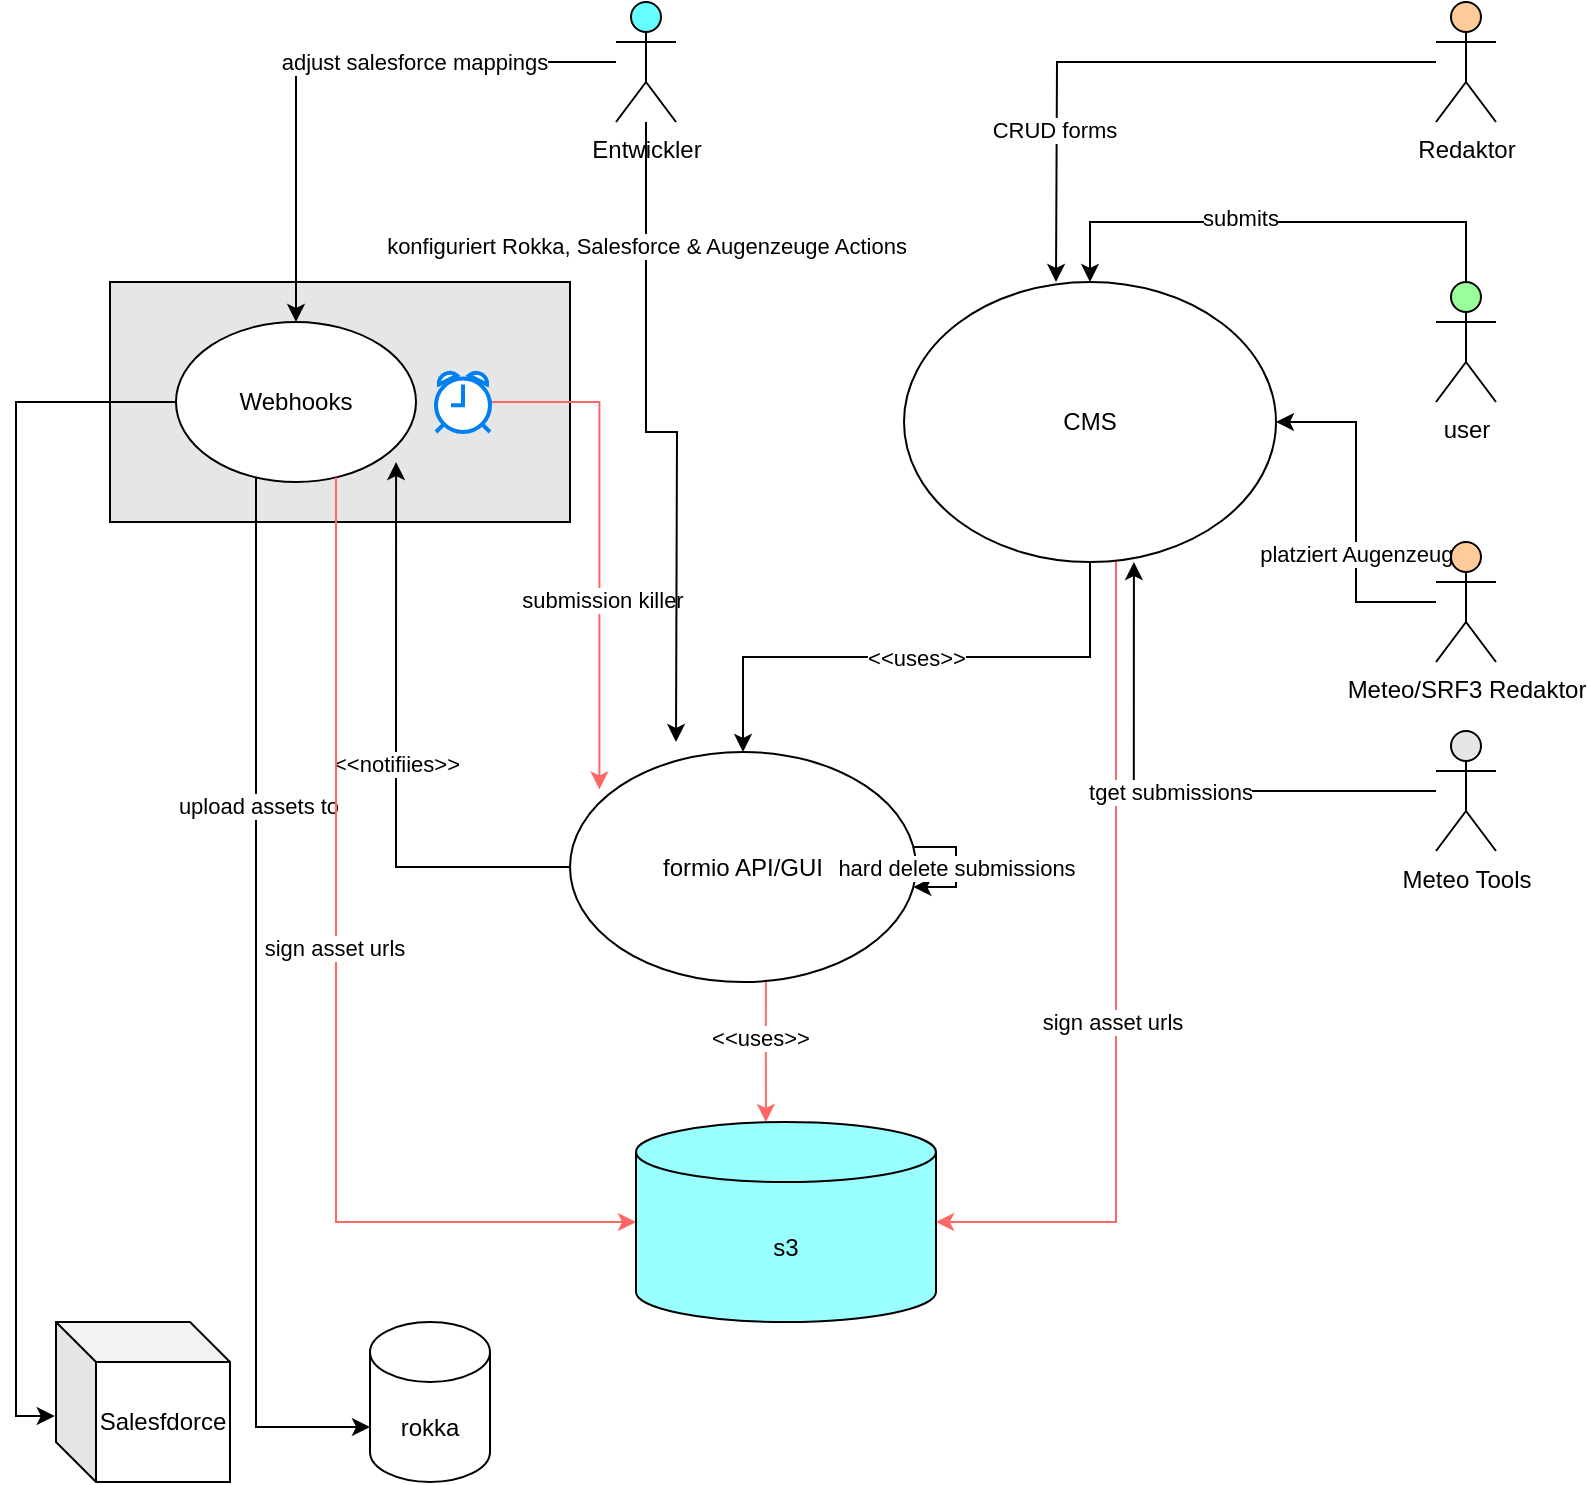 <mxfile version="14.7.6" type="github">
  <diagram id="oveEx5jYTCpdjbijljNK" name="Page-1">
    <mxGraphModel dx="2125" dy="800" grid="1" gridSize="10" guides="1" tooltips="1" connect="1" arrows="1" fold="1" page="1" pageScale="1" pageWidth="827" pageHeight="1169" math="0" shadow="0">
      <root>
        <mxCell id="0" />
        <mxCell id="1" parent="0" />
        <mxCell id="r8Rm52CdiZclR8IaqUJ7-1" value="s3" style="shape=cylinder3;whiteSpace=wrap;html=1;boundedLbl=1;backgroundOutline=1;size=15;fillColor=#99FFFF;" vertex="1" parent="1">
          <mxGeometry x="280" y="720" width="150" height="100" as="geometry" />
        </mxCell>
        <mxCell id="r8Rm52CdiZclR8IaqUJ7-72" style="edgeStyle=orthogonalEdgeStyle;rounded=0;orthogonalLoop=1;jettySize=auto;html=1;fillColor=#FF6666;strokeColor=#FF6666;exitX=0.566;exitY=0.991;exitDx=0;exitDy=0;exitPerimeter=0;entryX=0.433;entryY=0;entryDx=0;entryDy=0;entryPerimeter=0;" edge="1" parent="1" source="r8Rm52CdiZclR8IaqUJ7-4" target="r8Rm52CdiZclR8IaqUJ7-1">
          <mxGeometry relative="1" as="geometry">
            <mxPoint x="345" y="670" as="sourcePoint" />
          </mxGeometry>
        </mxCell>
        <mxCell id="r8Rm52CdiZclR8IaqUJ7-73" value="&amp;lt;&amp;lt;uses&amp;gt;&amp;gt;" style="edgeLabel;html=1;align=center;verticalAlign=middle;resizable=0;points=[];" vertex="1" connectable="0" parent="r8Rm52CdiZclR8IaqUJ7-72">
          <mxGeometry x="-0.193" y="-3" relative="1" as="geometry">
            <mxPoint as="offset" />
          </mxGeometry>
        </mxCell>
        <mxCell id="r8Rm52CdiZclR8IaqUJ7-68" value="" style="rounded=0;whiteSpace=wrap;html=1;fillColor=#E6E6E6;" vertex="1" parent="1">
          <mxGeometry x="17" y="300" width="230" height="120" as="geometry" />
        </mxCell>
        <mxCell id="r8Rm52CdiZclR8IaqUJ7-18" value="&amp;lt;&amp;lt;uses&amp;gt;&amp;gt;" style="edgeStyle=orthogonalEdgeStyle;rounded=0;orthogonalLoop=1;jettySize=auto;html=1;entryX=0.5;entryY=0;entryDx=0;entryDy=0;" edge="1" parent="1" source="r8Rm52CdiZclR8IaqUJ7-2" target="r8Rm52CdiZclR8IaqUJ7-4">
          <mxGeometry relative="1" as="geometry" />
        </mxCell>
        <mxCell id="r8Rm52CdiZclR8IaqUJ7-79" style="edgeStyle=orthogonalEdgeStyle;rounded=0;orthogonalLoop=1;jettySize=auto;html=1;strokeColor=#FF6666;" edge="1" parent="1" source="r8Rm52CdiZclR8IaqUJ7-2">
          <mxGeometry relative="1" as="geometry">
            <mxPoint x="430" y="770" as="targetPoint" />
            <Array as="points">
              <mxPoint x="520" y="770" />
              <mxPoint x="492" y="770" />
            </Array>
          </mxGeometry>
        </mxCell>
        <mxCell id="r8Rm52CdiZclR8IaqUJ7-80" value="sign asset urls" style="edgeLabel;html=1;align=center;verticalAlign=middle;resizable=0;points=[];" vertex="1" connectable="0" parent="r8Rm52CdiZclR8IaqUJ7-79">
          <mxGeometry x="0.093" y="-2" relative="1" as="geometry">
            <mxPoint as="offset" />
          </mxGeometry>
        </mxCell>
        <mxCell id="r8Rm52CdiZclR8IaqUJ7-2" value="CMS" style="ellipse;whiteSpace=wrap;html=1;" vertex="1" parent="1">
          <mxGeometry x="414" y="300" width="186" height="140" as="geometry" />
        </mxCell>
        <mxCell id="r8Rm52CdiZclR8IaqUJ7-7" style="edgeStyle=orthogonalEdgeStyle;rounded=0;orthogonalLoop=1;jettySize=auto;html=1;entryX=0.085;entryY=0.163;entryDx=0;entryDy=0;entryPerimeter=0;startArrow=none;strokeColor=#FF6666;" edge="1" parent="1" source="r8Rm52CdiZclR8IaqUJ7-25" target="r8Rm52CdiZclR8IaqUJ7-4">
          <mxGeometry relative="1" as="geometry">
            <mxPoint x="230" y="390" as="sourcePoint" />
          </mxGeometry>
        </mxCell>
        <mxCell id="r8Rm52CdiZclR8IaqUJ7-8" value="submission killer" style="edgeLabel;html=1;align=center;verticalAlign=middle;resizable=0;points=[];" vertex="1" connectable="0" parent="r8Rm52CdiZclR8IaqUJ7-7">
          <mxGeometry x="0.23" y="1" relative="1" as="geometry">
            <mxPoint as="offset" />
          </mxGeometry>
        </mxCell>
        <mxCell id="r8Rm52CdiZclR8IaqUJ7-37" style="edgeStyle=orthogonalEdgeStyle;rounded=0;orthogonalLoop=1;jettySize=auto;html=1;entryX=0;entryY=0;entryDx=0;entryDy=52.5;entryPerimeter=0;" edge="1" parent="1" source="r8Rm52CdiZclR8IaqUJ7-3" target="r8Rm52CdiZclR8IaqUJ7-36">
          <mxGeometry relative="1" as="geometry">
            <Array as="points">
              <mxPoint x="90" y="873" />
            </Array>
          </mxGeometry>
        </mxCell>
        <mxCell id="r8Rm52CdiZclR8IaqUJ7-86" value="upload assets to" style="edgeLabel;html=1;align=center;verticalAlign=middle;resizable=0;points=[];" vertex="1" connectable="0" parent="r8Rm52CdiZclR8IaqUJ7-37">
          <mxGeometry x="-0.382" y="1" relative="1" as="geometry">
            <mxPoint as="offset" />
          </mxGeometry>
        </mxCell>
        <mxCell id="r8Rm52CdiZclR8IaqUJ7-3" value="Webhooks" style="ellipse;whiteSpace=wrap;html=1;" vertex="1" parent="1">
          <mxGeometry x="50" y="320" width="120" height="80" as="geometry" />
        </mxCell>
        <mxCell id="r8Rm52CdiZclR8IaqUJ7-9" style="edgeStyle=orthogonalEdgeStyle;rounded=0;orthogonalLoop=1;jettySize=auto;html=1;entryX=0.917;entryY=0.875;entryDx=0;entryDy=0;entryPerimeter=0;" edge="1" parent="1" source="r8Rm52CdiZclR8IaqUJ7-4" target="r8Rm52CdiZclR8IaqUJ7-3">
          <mxGeometry relative="1" as="geometry" />
        </mxCell>
        <mxCell id="r8Rm52CdiZclR8IaqUJ7-10" value="&amp;lt;&amp;lt;notifiies&amp;gt;&amp;gt;" style="edgeLabel;html=1;align=center;verticalAlign=middle;resizable=0;points=[];" vertex="1" connectable="0" parent="r8Rm52CdiZclR8IaqUJ7-9">
          <mxGeometry x="-0.038" relative="1" as="geometry">
            <mxPoint as="offset" />
          </mxGeometry>
        </mxCell>
        <mxCell id="r8Rm52CdiZclR8IaqUJ7-4" value="formio API/GUI" style="ellipse;whiteSpace=wrap;html=1;" vertex="1" parent="1">
          <mxGeometry x="247" y="535" width="173" height="115" as="geometry" />
        </mxCell>
        <mxCell id="r8Rm52CdiZclR8IaqUJ7-12" style="edgeStyle=orthogonalEdgeStyle;rounded=0;orthogonalLoop=1;jettySize=auto;html=1;" edge="1" parent="1" source="r8Rm52CdiZclR8IaqUJ7-11">
          <mxGeometry relative="1" as="geometry">
            <mxPoint x="490" y="300" as="targetPoint" />
          </mxGeometry>
        </mxCell>
        <mxCell id="r8Rm52CdiZclR8IaqUJ7-15" value="CRUD forms" style="edgeLabel;html=1;align=center;verticalAlign=middle;resizable=0;points=[];" vertex="1" connectable="0" parent="r8Rm52CdiZclR8IaqUJ7-12">
          <mxGeometry x="0.491" y="-2" relative="1" as="geometry">
            <mxPoint as="offset" />
          </mxGeometry>
        </mxCell>
        <mxCell id="r8Rm52CdiZclR8IaqUJ7-11" value="Redaktor" style="shape=umlActor;verticalLabelPosition=bottom;verticalAlign=top;html=1;outlineConnect=0;fillColor=#FFCC99;" vertex="1" parent="1">
          <mxGeometry x="680" y="160" width="30" height="60" as="geometry" />
        </mxCell>
        <mxCell id="r8Rm52CdiZclR8IaqUJ7-62" style="edgeStyle=orthogonalEdgeStyle;rounded=0;orthogonalLoop=1;jettySize=auto;html=1;entryX=0.5;entryY=0;entryDx=0;entryDy=0;" edge="1" parent="1" source="r8Rm52CdiZclR8IaqUJ7-13" target="r8Rm52CdiZclR8IaqUJ7-2">
          <mxGeometry relative="1" as="geometry">
            <Array as="points">
              <mxPoint x="695" y="270" />
              <mxPoint x="507" y="270" />
            </Array>
          </mxGeometry>
        </mxCell>
        <mxCell id="r8Rm52CdiZclR8IaqUJ7-66" value="submits" style="edgeLabel;html=1;align=center;verticalAlign=middle;resizable=0;points=[];" vertex="1" connectable="0" parent="r8Rm52CdiZclR8IaqUJ7-62">
          <mxGeometry x="0.158" y="-2" relative="1" as="geometry">
            <mxPoint as="offset" />
          </mxGeometry>
        </mxCell>
        <mxCell id="r8Rm52CdiZclR8IaqUJ7-13" value="user" style="shape=umlActor;verticalLabelPosition=bottom;verticalAlign=top;html=1;outlineConnect=0;fillColor=#99FF99;" vertex="1" parent="1">
          <mxGeometry x="680" y="300" width="30" height="60" as="geometry" />
        </mxCell>
        <mxCell id="r8Rm52CdiZclR8IaqUJ7-71" style="edgeStyle=orthogonalEdgeStyle;rounded=0;orthogonalLoop=1;jettySize=auto;html=1;entryX=0;entryY=0.5;entryDx=0;entryDy=0;entryPerimeter=0;fillColor=#FF6666;strokeColor=#FF6666;" edge="1" parent="1" source="r8Rm52CdiZclR8IaqUJ7-3" target="r8Rm52CdiZclR8IaqUJ7-1">
          <mxGeometry relative="1" as="geometry">
            <Array as="points">
              <mxPoint x="130" y="770" />
            </Array>
          </mxGeometry>
        </mxCell>
        <mxCell id="r8Rm52CdiZclR8IaqUJ7-83" value="sign asset urls" style="edgeLabel;html=1;align=center;verticalAlign=middle;resizable=0;points=[];" vertex="1" connectable="0" parent="r8Rm52CdiZclR8IaqUJ7-71">
          <mxGeometry x="-0.1" y="-1" relative="1" as="geometry">
            <mxPoint as="offset" />
          </mxGeometry>
        </mxCell>
        <mxCell id="r8Rm52CdiZclR8IaqUJ7-82" style="edgeStyle=orthogonalEdgeStyle;rounded=0;orthogonalLoop=1;jettySize=auto;html=1;entryX=-0.007;entryY=0.588;entryDx=0;entryDy=0;entryPerimeter=0;exitX=0;exitY=0.5;exitDx=0;exitDy=0;" edge="1" parent="1" source="r8Rm52CdiZclR8IaqUJ7-3" target="r8Rm52CdiZclR8IaqUJ7-39">
          <mxGeometry relative="1" as="geometry">
            <mxPoint x="60" y="360" as="sourcePoint" />
          </mxGeometry>
        </mxCell>
        <mxCell id="r8Rm52CdiZclR8IaqUJ7-25" value="" style="html=1;verticalLabelPosition=bottom;align=center;labelBackgroundColor=#ffffff;verticalAlign=top;strokeWidth=2;strokeColor=#0080F0;shadow=0;dashed=0;shape=mxgraph.ios7.icons.alarm_clock;" vertex="1" parent="1">
          <mxGeometry x="180" y="345" width="27" height="30" as="geometry" />
        </mxCell>
        <mxCell id="r8Rm52CdiZclR8IaqUJ7-36" value="rokka" style="shape=cylinder3;whiteSpace=wrap;html=1;boundedLbl=1;backgroundOutline=1;size=15;" vertex="1" parent="1">
          <mxGeometry x="147" y="820" width="60" height="80" as="geometry" />
        </mxCell>
        <mxCell id="r8Rm52CdiZclR8IaqUJ7-39" value="Salesfdorce" style="shape=cube;whiteSpace=wrap;html=1;boundedLbl=1;backgroundOutline=1;darkOpacity=0.05;darkOpacity2=0.1;" vertex="1" parent="1">
          <mxGeometry x="-10" y="820" width="87" height="80" as="geometry" />
        </mxCell>
        <mxCell id="r8Rm52CdiZclR8IaqUJ7-44" style="edgeStyle=orthogonalEdgeStyle;rounded=0;orthogonalLoop=1;jettySize=auto;html=1;entryX=1;entryY=0.5;entryDx=0;entryDy=0;" edge="1" parent="1" source="r8Rm52CdiZclR8IaqUJ7-41" target="r8Rm52CdiZclR8IaqUJ7-2">
          <mxGeometry relative="1" as="geometry" />
        </mxCell>
        <mxCell id="r8Rm52CdiZclR8IaqUJ7-45" value="platziert Augenzeuge" style="edgeLabel;html=1;align=center;verticalAlign=middle;resizable=0;points=[];" vertex="1" connectable="0" parent="r8Rm52CdiZclR8IaqUJ7-44">
          <mxGeometry x="-0.245" y="-3" relative="1" as="geometry">
            <mxPoint as="offset" />
          </mxGeometry>
        </mxCell>
        <mxCell id="r8Rm52CdiZclR8IaqUJ7-41" value="Meteo/SRF3 Redaktor" style="shape=umlActor;verticalLabelPosition=bottom;verticalAlign=top;html=1;outlineConnect=0;fillColor=#FFCC99;" vertex="1" parent="1">
          <mxGeometry x="680" y="430" width="30" height="60" as="geometry" />
        </mxCell>
        <mxCell id="r8Rm52CdiZclR8IaqUJ7-78" value="tget submissions" style="edgeStyle=orthogonalEdgeStyle;rounded=0;orthogonalLoop=1;jettySize=auto;html=1;entryX=0.618;entryY=1;entryDx=0;entryDy=0;entryPerimeter=0;" edge="1" parent="1" source="r8Rm52CdiZclR8IaqUJ7-46" target="r8Rm52CdiZclR8IaqUJ7-2">
          <mxGeometry relative="1" as="geometry" />
        </mxCell>
        <mxCell id="r8Rm52CdiZclR8IaqUJ7-46" value="Meteo Tools" style="shape=umlActor;verticalLabelPosition=bottom;verticalAlign=top;html=1;outlineConnect=0;fillColor=#E6E6E6;" vertex="1" parent="1">
          <mxGeometry x="680" y="524.5" width="30" height="60" as="geometry" />
        </mxCell>
        <mxCell id="r8Rm52CdiZclR8IaqUJ7-60" style="edgeStyle=orthogonalEdgeStyle;rounded=0;orthogonalLoop=1;jettySize=auto;html=1;" edge="1" parent="1" source="r8Rm52CdiZclR8IaqUJ7-53">
          <mxGeometry relative="1" as="geometry">
            <mxPoint x="300" y="530" as="targetPoint" />
          </mxGeometry>
        </mxCell>
        <mxCell id="r8Rm52CdiZclR8IaqUJ7-61" value="konfiguriert Rokka, Salesforce &amp;amp; Augenzeuge Actions" style="edgeLabel;html=1;align=center;verticalAlign=middle;resizable=0;points=[];" vertex="1" connectable="0" parent="r8Rm52CdiZclR8IaqUJ7-60">
          <mxGeometry x="-0.62" relative="1" as="geometry">
            <mxPoint as="offset" />
          </mxGeometry>
        </mxCell>
        <mxCell id="r8Rm52CdiZclR8IaqUJ7-84" style="edgeStyle=orthogonalEdgeStyle;rounded=0;orthogonalLoop=1;jettySize=auto;html=1;entryX=0.5;entryY=0;entryDx=0;entryDy=0;strokeColor=#000000;fillColor=#FF6666;" edge="1" parent="1" source="r8Rm52CdiZclR8IaqUJ7-53" target="r8Rm52CdiZclR8IaqUJ7-3">
          <mxGeometry relative="1" as="geometry" />
        </mxCell>
        <mxCell id="r8Rm52CdiZclR8IaqUJ7-85" value="adjust salesforce mappings" style="edgeLabel;html=1;align=center;verticalAlign=middle;resizable=0;points=[];" vertex="1" connectable="0" parent="r8Rm52CdiZclR8IaqUJ7-84">
          <mxGeometry x="-0.303" relative="1" as="geometry">
            <mxPoint as="offset" />
          </mxGeometry>
        </mxCell>
        <mxCell id="r8Rm52CdiZclR8IaqUJ7-53" value="Entwickler" style="shape=umlActor;verticalLabelPosition=bottom;verticalAlign=top;html=1;outlineConnect=0;fillColor=#66FFFF;" vertex="1" parent="1">
          <mxGeometry x="270" y="160" width="30" height="60" as="geometry" />
        </mxCell>
        <mxCell id="r8Rm52CdiZclR8IaqUJ7-87" style="edgeStyle=orthogonalEdgeStyle;rounded=0;orthogonalLoop=1;jettySize=auto;html=1;strokeColor=#000000;fillColor=#FF6666;" edge="1" parent="1" source="r8Rm52CdiZclR8IaqUJ7-4" target="r8Rm52CdiZclR8IaqUJ7-4">
          <mxGeometry relative="1" as="geometry" />
        </mxCell>
        <mxCell id="r8Rm52CdiZclR8IaqUJ7-88" value="hard delete submissions&lt;br&gt;" style="edgeLabel;html=1;align=center;verticalAlign=middle;resizable=0;points=[];" vertex="1" connectable="0" parent="r8Rm52CdiZclR8IaqUJ7-87">
          <mxGeometry x="-0.511" y="4" relative="1" as="geometry">
            <mxPoint x="6" y="14" as="offset" />
          </mxGeometry>
        </mxCell>
      </root>
    </mxGraphModel>
  </diagram>
</mxfile>
